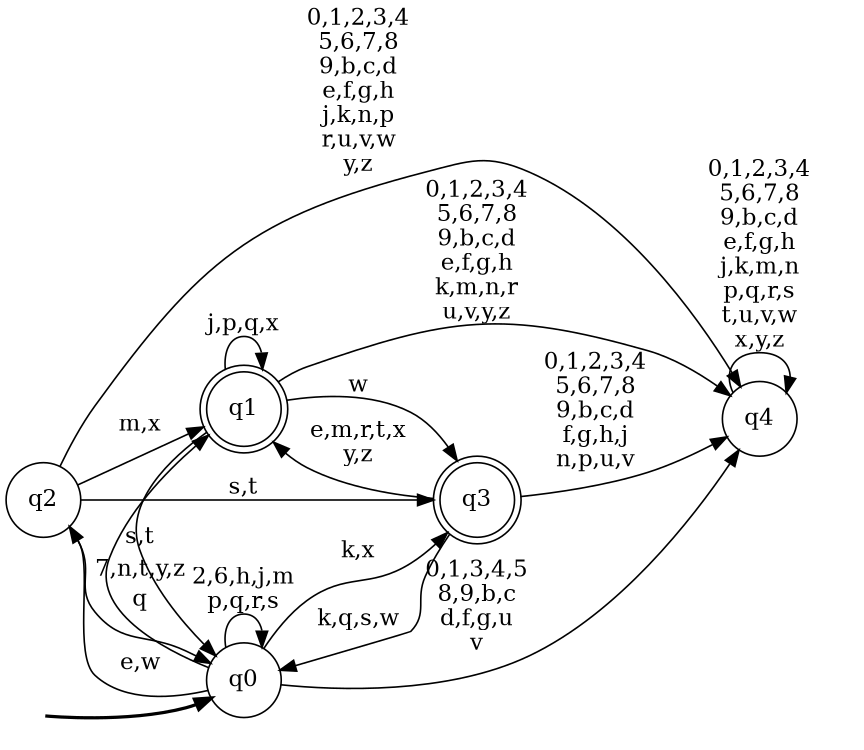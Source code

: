 digraph BlueStarA {
__start0 [style = invis, shape = none, label = "", width = 0, height = 0];

rankdir=LR;
size="8,5";

s0 [style="filled", color="black", fillcolor="white" shape="circle", label="q0"];
s1 [style="rounded,filled", color="black", fillcolor="white" shape="doublecircle", label="q1"];
s2 [style="filled", color="black", fillcolor="white" shape="circle", label="q2"];
s3 [style="rounded,filled", color="black", fillcolor="white" shape="doublecircle", label="q3"];
s4 [style="filled", color="black", fillcolor="white" shape="circle", label="q4"];
subgraph cluster_main { 
	graph [pad=".75", ranksep="0.15", nodesep="0.15"];
	 style=invis; 
	__start0 -> s0 [penwidth=2];
}
s0 -> s0 [label="2,6,h,j,m\np,q,r,s"];
s0 -> s1 [label="7,n,t,y,z"];
s0 -> s2 [label="e,w"];
s0 -> s3 [label="k,x"];
s0 -> s4 [label="0,1,3,4,5\n8,9,b,c\nd,f,g,u\nv"];
s1 -> s0 [label="s,t"];
s1 -> s1 [label="j,p,q,x"];
s1 -> s3 [label="w"];
s1 -> s4 [label="0,1,2,3,4\n5,6,7,8\n9,b,c,d\ne,f,g,h\nk,m,n,r\nu,v,y,z"];
s2 -> s0 [label="q"];
s2 -> s1 [label="m,x"];
s2 -> s3 [label="s,t"];
s2 -> s4 [label="0,1,2,3,4\n5,6,7,8\n9,b,c,d\ne,f,g,h\nj,k,n,p\nr,u,v,w\ny,z"];
s3 -> s0 [label="k,q,s,w"];
s3 -> s1 [label="e,m,r,t,x\ny,z"];
s3 -> s4 [label="0,1,2,3,4\n5,6,7,8\n9,b,c,d\nf,g,h,j\nn,p,u,v"];
s4 -> s4 [label="0,1,2,3,4\n5,6,7,8\n9,b,c,d\ne,f,g,h\nj,k,m,n\np,q,r,s\nt,u,v,w\nx,y,z"];

}
